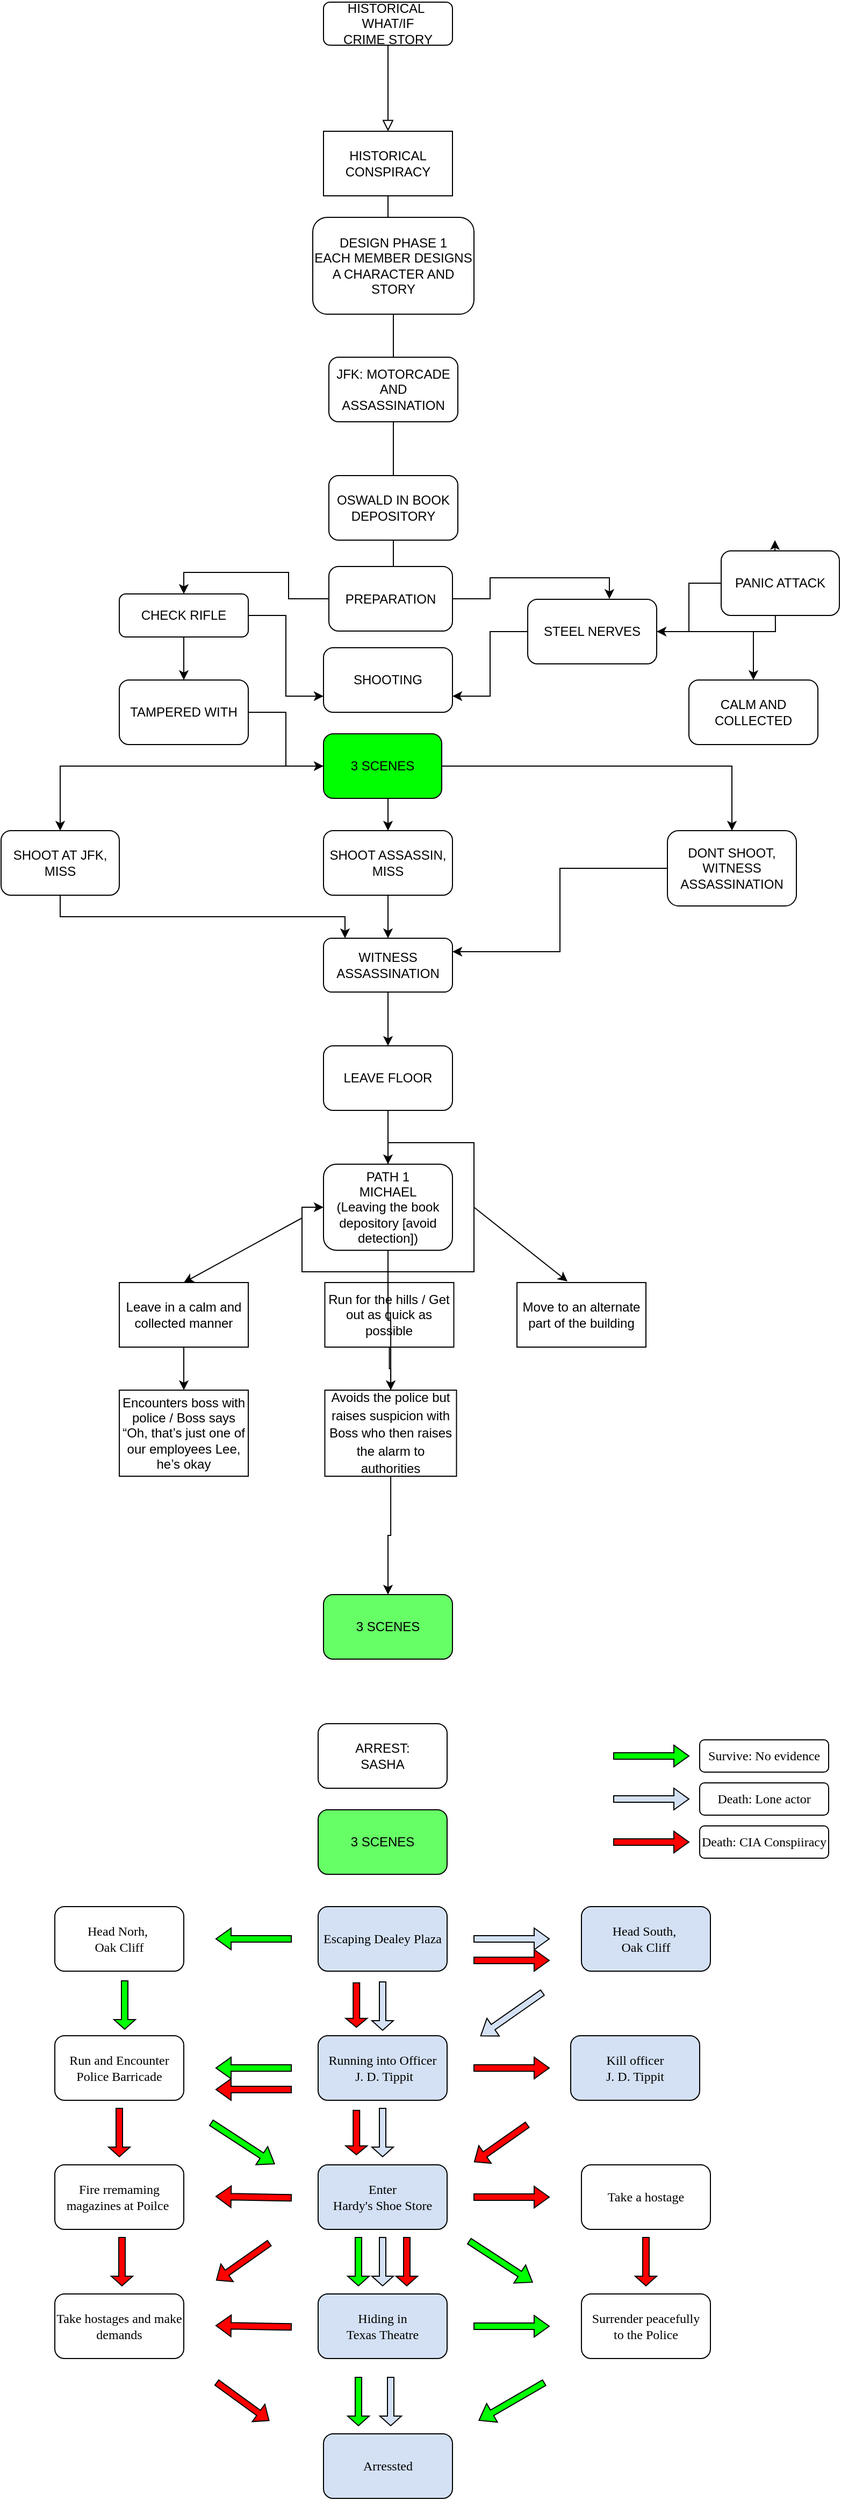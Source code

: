 <mxfile version="14.9.8" type="github">
  <diagram id="C5RBs43oDa-KdzZeNtuy" name="Page-1">
    <mxGraphModel dx="1554" dy="2163" grid="1" gridSize="10" guides="1" tooltips="1" connect="1" arrows="1" fold="1" page="1" pageScale="1" pageWidth="827" pageHeight="1169" math="0" shadow="0">
      <root>
        <mxCell id="WIyWlLk6GJQsqaUBKTNV-0" />
        <mxCell id="WIyWlLk6GJQsqaUBKTNV-1" parent="WIyWlLk6GJQsqaUBKTNV-0" />
        <mxCell id="WIyWlLk6GJQsqaUBKTNV-2" value="" style="rounded=0;html=1;jettySize=auto;orthogonalLoop=1;fontSize=11;endArrow=block;endFill=0;endSize=8;strokeWidth=1;shadow=0;labelBackgroundColor=none;edgeStyle=orthogonalEdgeStyle;" parent="WIyWlLk6GJQsqaUBKTNV-1" source="WIyWlLk6GJQsqaUBKTNV-3" edge="1">
          <mxGeometry relative="1" as="geometry">
            <mxPoint x="384" y="-1040" as="targetPoint" />
          </mxGeometry>
        </mxCell>
        <mxCell id="WIyWlLk6GJQsqaUBKTNV-3" value="HISTORICAL&amp;nbsp;&lt;br&gt;WHAT/IF&lt;br&gt;CRIME STORY" style="rounded=1;whiteSpace=wrap;html=1;fontSize=12;glass=0;strokeWidth=1;shadow=0;" parent="WIyWlLk6GJQsqaUBKTNV-1" vertex="1">
          <mxGeometry x="324" y="-1160" width="120" height="40" as="geometry" />
        </mxCell>
        <mxCell id="eDwzxRTO2weHUJlOFBW0-2" style="edgeStyle=orthogonalEdgeStyle;rounded=0;orthogonalLoop=1;jettySize=auto;html=1;" parent="WIyWlLk6GJQsqaUBKTNV-1" source="eDwzxRTO2weHUJlOFBW0-1" edge="1">
          <mxGeometry relative="1" as="geometry">
            <mxPoint x="384" y="-920" as="targetPoint" />
          </mxGeometry>
        </mxCell>
        <mxCell id="eDwzxRTO2weHUJlOFBW0-1" value="HISTORICAL CONSPIRACY" style="rounded=0;whiteSpace=wrap;html=1;" parent="WIyWlLk6GJQsqaUBKTNV-1" vertex="1">
          <mxGeometry x="324" y="-1040" width="120" height="60" as="geometry" />
        </mxCell>
        <mxCell id="eDwzxRTO2weHUJlOFBW0-7" style="edgeStyle=orthogonalEdgeStyle;rounded=0;orthogonalLoop=1;jettySize=auto;html=1;" parent="WIyWlLk6GJQsqaUBKTNV-1" source="eDwzxRTO2weHUJlOFBW0-3" edge="1">
          <mxGeometry relative="1" as="geometry">
            <mxPoint x="384" y="-790" as="targetPoint" />
            <Array as="points">
              <mxPoint x="389" y="-790" />
            </Array>
          </mxGeometry>
        </mxCell>
        <mxCell id="eDwzxRTO2weHUJlOFBW0-3" value="DESIGN PHASE 1&lt;br&gt;EACH MEMBER DESIGNS A CHARACTER AND STORY" style="rounded=1;whiteSpace=wrap;html=1;" parent="WIyWlLk6GJQsqaUBKTNV-1" vertex="1">
          <mxGeometry x="314" y="-960" width="150" height="90" as="geometry" />
        </mxCell>
        <mxCell id="eDwzxRTO2weHUJlOFBW0-13" style="edgeStyle=orthogonalEdgeStyle;rounded=0;orthogonalLoop=1;jettySize=auto;html=1;" parent="WIyWlLk6GJQsqaUBKTNV-1" edge="1">
          <mxGeometry relative="1" as="geometry">
            <mxPoint x="389" y="-710" as="targetPoint" />
            <mxPoint x="389" y="-790" as="sourcePoint" />
          </mxGeometry>
        </mxCell>
        <mxCell id="eDwzxRTO2weHUJlOFBW0-17" style="edgeStyle=orthogonalEdgeStyle;rounded=0;orthogonalLoop=1;jettySize=auto;html=1;" parent="WIyWlLk6GJQsqaUBKTNV-1" source="eDwzxRTO2weHUJlOFBW0-16" edge="1">
          <mxGeometry relative="1" as="geometry">
            <mxPoint x="389" y="-580" as="targetPoint" />
          </mxGeometry>
        </mxCell>
        <mxCell id="eDwzxRTO2weHUJlOFBW0-16" value="OSWALD IN BOOK DEPOSITORY" style="rounded=1;whiteSpace=wrap;html=1;" parent="WIyWlLk6GJQsqaUBKTNV-1" vertex="1">
          <mxGeometry x="329" y="-720" width="120" height="60" as="geometry" />
        </mxCell>
        <mxCell id="VD_OZxI0I5bTZ68Qy7gw-8" value="JFK: MOTORCADE AND ASSASSINATION" style="rounded=1;whiteSpace=wrap;html=1;" parent="WIyWlLk6GJQsqaUBKTNV-1" vertex="1">
          <mxGeometry x="329" y="-830" width="120" height="60" as="geometry" />
        </mxCell>
        <mxCell id="VD_OZxI0I5bTZ68Qy7gw-28" style="edgeStyle=orthogonalEdgeStyle;rounded=0;orthogonalLoop=1;jettySize=auto;html=1;entryX=1;entryY=0.5;entryDx=0;entryDy=0;" parent="WIyWlLk6GJQsqaUBKTNV-1" edge="1">
          <mxGeometry relative="1" as="geometry">
            <mxPoint x="600" y="630" as="targetPoint" />
            <Array as="points">
              <mxPoint x="540" y="770" />
              <mxPoint x="710" y="770" />
              <mxPoint x="710" y="780" />
              <mxPoint x="780" y="780" />
              <mxPoint x="780" y="630" />
            </Array>
          </mxGeometry>
        </mxCell>
        <mxCell id="VD_OZxI0I5bTZ68Qy7gw-71" style="edgeStyle=orthogonalEdgeStyle;rounded=0;orthogonalLoop=1;jettySize=auto;html=1;startArrow=none;" parent="WIyWlLk6GJQsqaUBKTNV-1" source="sVemYAHSi8w7HTUyPiOQ-9" target="VD_OZxI0I5bTZ68Qy7gw-34" edge="1">
          <mxGeometry relative="1" as="geometry" />
        </mxCell>
        <mxCell id="VD_OZxI0I5bTZ68Qy7gw-29" value="PATH 1&lt;br&gt;MICHAEL &lt;br&gt;(Leaving the book depository [avoid detection])" style="rounded=1;whiteSpace=wrap;html=1;" parent="WIyWlLk6GJQsqaUBKTNV-1" vertex="1">
          <mxGeometry x="324" y="-80" width="120" height="80" as="geometry" />
        </mxCell>
        <mxCell id="VD_OZxI0I5bTZ68Qy7gw-30" value="SHOOTING" style="rounded=1;whiteSpace=wrap;html=1;" parent="WIyWlLk6GJQsqaUBKTNV-1" vertex="1">
          <mxGeometry x="324" y="-560" width="120" height="60" as="geometry" />
        </mxCell>
        <mxCell id="VD_OZxI0I5bTZ68Qy7gw-31" value="ARREST:&lt;br&gt;SASHA" style="rounded=1;whiteSpace=wrap;html=1;" parent="WIyWlLk6GJQsqaUBKTNV-1" vertex="1">
          <mxGeometry x="319" y="440" width="120" height="60" as="geometry" />
        </mxCell>
        <mxCell id="VD_OZxI0I5bTZ68Qy7gw-43" style="edgeStyle=orthogonalEdgeStyle;rounded=0;orthogonalLoop=1;jettySize=auto;html=1;exitX=0.5;exitY=1;exitDx=0;exitDy=0;entryX=0.5;entryY=0;entryDx=0;entryDy=0;" parent="WIyWlLk6GJQsqaUBKTNV-1" source="VD_OZxI0I5bTZ68Qy7gw-32" target="VD_OZxI0I5bTZ68Qy7gw-38" edge="1">
          <mxGeometry relative="1" as="geometry" />
        </mxCell>
        <mxCell id="VD_OZxI0I5bTZ68Qy7gw-44" style="edgeStyle=orthogonalEdgeStyle;rounded=0;orthogonalLoop=1;jettySize=auto;html=1;entryX=0.5;entryY=0;entryDx=0;entryDy=0;" parent="WIyWlLk6GJQsqaUBKTNV-1" source="VD_OZxI0I5bTZ68Qy7gw-32" target="VD_OZxI0I5bTZ68Qy7gw-37" edge="1">
          <mxGeometry relative="1" as="geometry" />
        </mxCell>
        <mxCell id="VD_OZxI0I5bTZ68Qy7gw-45" style="edgeStyle=orthogonalEdgeStyle;rounded=0;orthogonalLoop=1;jettySize=auto;html=1;entryX=0.5;entryY=0;entryDx=0;entryDy=0;" parent="WIyWlLk6GJQsqaUBKTNV-1" source="VD_OZxI0I5bTZ68Qy7gw-32" target="VD_OZxI0I5bTZ68Qy7gw-40" edge="1">
          <mxGeometry relative="1" as="geometry" />
        </mxCell>
        <mxCell id="VD_OZxI0I5bTZ68Qy7gw-32" value="3 SCENES" style="rounded=1;whiteSpace=wrap;html=1;fillColor=#00FF00;" parent="WIyWlLk6GJQsqaUBKTNV-1" vertex="1">
          <mxGeometry x="324" y="-480" width="110" height="60" as="geometry" />
        </mxCell>
        <mxCell id="VD_OZxI0I5bTZ68Qy7gw-33" value="3 SCENES" style="rounded=1;whiteSpace=wrap;html=1;fillColor=#66FF66;" parent="WIyWlLk6GJQsqaUBKTNV-1" vertex="1">
          <mxGeometry x="319" y="520" width="120" height="60" as="geometry" />
        </mxCell>
        <mxCell id="VD_OZxI0I5bTZ68Qy7gw-34" value="3 SCENES" style="rounded=1;whiteSpace=wrap;html=1;fillColor=#66FF66;" parent="WIyWlLk6GJQsqaUBKTNV-1" vertex="1">
          <mxGeometry x="324" y="320" width="120" height="60" as="geometry" />
        </mxCell>
        <mxCell id="VD_OZxI0I5bTZ68Qy7gw-48" style="edgeStyle=orthogonalEdgeStyle;rounded=0;orthogonalLoop=1;jettySize=auto;html=1;" parent="WIyWlLk6GJQsqaUBKTNV-1" source="VD_OZxI0I5bTZ68Qy7gw-37" target="VD_OZxI0I5bTZ68Qy7gw-46" edge="1">
          <mxGeometry relative="1" as="geometry">
            <mxPoint x="84" y="-290" as="targetPoint" />
            <Array as="points">
              <mxPoint x="79" y="-310" />
              <mxPoint x="344" y="-310" />
            </Array>
          </mxGeometry>
        </mxCell>
        <mxCell id="VD_OZxI0I5bTZ68Qy7gw-37" value="SHOOT AT JFK, MISS" style="rounded=1;whiteSpace=wrap;html=1;" parent="WIyWlLk6GJQsqaUBKTNV-1" vertex="1">
          <mxGeometry x="24" y="-390" width="110" height="60" as="geometry" />
        </mxCell>
        <mxCell id="VD_OZxI0I5bTZ68Qy7gw-49" style="edgeStyle=orthogonalEdgeStyle;rounded=0;orthogonalLoop=1;jettySize=auto;html=1;exitX=0.5;exitY=1;exitDx=0;exitDy=0;entryX=0.5;entryY=0;entryDx=0;entryDy=0;" parent="WIyWlLk6GJQsqaUBKTNV-1" source="VD_OZxI0I5bTZ68Qy7gw-38" target="VD_OZxI0I5bTZ68Qy7gw-46" edge="1">
          <mxGeometry relative="1" as="geometry" />
        </mxCell>
        <mxCell id="VD_OZxI0I5bTZ68Qy7gw-38" value="SHOOT ASSASSIN, MISS" style="rounded=1;whiteSpace=wrap;html=1;" parent="WIyWlLk6GJQsqaUBKTNV-1" vertex="1">
          <mxGeometry x="324" y="-390" width="120" height="60" as="geometry" />
        </mxCell>
        <mxCell id="VD_OZxI0I5bTZ68Qy7gw-50" style="edgeStyle=orthogonalEdgeStyle;rounded=0;orthogonalLoop=1;jettySize=auto;html=1;entryX=1;entryY=0.25;entryDx=0;entryDy=0;" parent="WIyWlLk6GJQsqaUBKTNV-1" source="VD_OZxI0I5bTZ68Qy7gw-40" target="VD_OZxI0I5bTZ68Qy7gw-46" edge="1">
          <mxGeometry relative="1" as="geometry" />
        </mxCell>
        <mxCell id="VD_OZxI0I5bTZ68Qy7gw-40" value="DONT SHOOT, WITNESS ASSASSINATION" style="rounded=1;whiteSpace=wrap;html=1;" parent="WIyWlLk6GJQsqaUBKTNV-1" vertex="1">
          <mxGeometry x="644" y="-390" width="120" height="70" as="geometry" />
        </mxCell>
        <mxCell id="VD_OZxI0I5bTZ68Qy7gw-67" style="edgeStyle=orthogonalEdgeStyle;rounded=0;orthogonalLoop=1;jettySize=auto;html=1;" parent="WIyWlLk6GJQsqaUBKTNV-1" source="VD_OZxI0I5bTZ68Qy7gw-46" target="VD_OZxI0I5bTZ68Qy7gw-66" edge="1">
          <mxGeometry relative="1" as="geometry" />
        </mxCell>
        <mxCell id="VD_OZxI0I5bTZ68Qy7gw-46" value="WITNESS ASSASSINATION" style="rounded=1;whiteSpace=wrap;html=1;" parent="WIyWlLk6GJQsqaUBKTNV-1" vertex="1">
          <mxGeometry x="324" y="-290" width="120" height="50" as="geometry" />
        </mxCell>
        <mxCell id="VD_OZxI0I5bTZ68Qy7gw-54" style="edgeStyle=orthogonalEdgeStyle;rounded=0;orthogonalLoop=1;jettySize=auto;html=1;entryX=0.5;entryY=0;entryDx=0;entryDy=0;" parent="WIyWlLk6GJQsqaUBKTNV-1" source="VD_OZxI0I5bTZ68Qy7gw-51" target="VD_OZxI0I5bTZ68Qy7gw-52" edge="1">
          <mxGeometry relative="1" as="geometry" />
        </mxCell>
        <mxCell id="VD_OZxI0I5bTZ68Qy7gw-55" style="edgeStyle=orthogonalEdgeStyle;rounded=0;orthogonalLoop=1;jettySize=auto;html=1;entryX=0.633;entryY=-0.006;entryDx=0;entryDy=0;entryPerimeter=0;" parent="WIyWlLk6GJQsqaUBKTNV-1" source="VD_OZxI0I5bTZ68Qy7gw-51" target="VD_OZxI0I5bTZ68Qy7gw-53" edge="1">
          <mxGeometry relative="1" as="geometry" />
        </mxCell>
        <mxCell id="VD_OZxI0I5bTZ68Qy7gw-51" value="PREPARATION" style="rounded=1;whiteSpace=wrap;html=1;fillColor=#FFFFFF;" parent="WIyWlLk6GJQsqaUBKTNV-1" vertex="1">
          <mxGeometry x="329" y="-635.5" width="115" height="60" as="geometry" />
        </mxCell>
        <mxCell id="VD_OZxI0I5bTZ68Qy7gw-57" style="edgeStyle=orthogonalEdgeStyle;rounded=0;orthogonalLoop=1;jettySize=auto;html=1;entryX=0;entryY=0.75;entryDx=0;entryDy=0;" parent="WIyWlLk6GJQsqaUBKTNV-1" source="VD_OZxI0I5bTZ68Qy7gw-52" target="VD_OZxI0I5bTZ68Qy7gw-30" edge="1">
          <mxGeometry relative="1" as="geometry" />
        </mxCell>
        <mxCell id="VD_OZxI0I5bTZ68Qy7gw-59" style="edgeStyle=orthogonalEdgeStyle;rounded=0;orthogonalLoop=1;jettySize=auto;html=1;entryX=0.5;entryY=0;entryDx=0;entryDy=0;" parent="WIyWlLk6GJQsqaUBKTNV-1" source="VD_OZxI0I5bTZ68Qy7gw-52" target="VD_OZxI0I5bTZ68Qy7gw-58" edge="1">
          <mxGeometry relative="1" as="geometry" />
        </mxCell>
        <mxCell id="VD_OZxI0I5bTZ68Qy7gw-52" value="CHECK RIFLE" style="rounded=1;whiteSpace=wrap;html=1;fillColor=#FFFFFF;" parent="WIyWlLk6GJQsqaUBKTNV-1" vertex="1">
          <mxGeometry x="134" y="-610" width="120" height="40" as="geometry" />
        </mxCell>
        <mxCell id="VD_OZxI0I5bTZ68Qy7gw-56" style="edgeStyle=orthogonalEdgeStyle;rounded=0;orthogonalLoop=1;jettySize=auto;html=1;entryX=1;entryY=0.75;entryDx=0;entryDy=0;" parent="WIyWlLk6GJQsqaUBKTNV-1" source="VD_OZxI0I5bTZ68Qy7gw-53" target="VD_OZxI0I5bTZ68Qy7gw-30" edge="1">
          <mxGeometry relative="1" as="geometry" />
        </mxCell>
        <mxCell id="VD_OZxI0I5bTZ68Qy7gw-64" style="edgeStyle=orthogonalEdgeStyle;rounded=0;orthogonalLoop=1;jettySize=auto;html=1;" parent="WIyWlLk6GJQsqaUBKTNV-1" source="VD_OZxI0I5bTZ68Qy7gw-53" edge="1">
          <mxGeometry relative="1" as="geometry">
            <mxPoint x="744" y="-660" as="targetPoint" />
          </mxGeometry>
        </mxCell>
        <mxCell id="VD_OZxI0I5bTZ68Qy7gw-65" style="edgeStyle=orthogonalEdgeStyle;rounded=0;orthogonalLoop=1;jettySize=auto;html=1;" parent="WIyWlLk6GJQsqaUBKTNV-1" source="VD_OZxI0I5bTZ68Qy7gw-53" target="VD_OZxI0I5bTZ68Qy7gw-62" edge="1">
          <mxGeometry relative="1" as="geometry" />
        </mxCell>
        <mxCell id="VD_OZxI0I5bTZ68Qy7gw-53" value="STEEL NERVES" style="rounded=1;whiteSpace=wrap;html=1;fillColor=#FFFFFF;" parent="WIyWlLk6GJQsqaUBKTNV-1" vertex="1">
          <mxGeometry x="514" y="-605" width="120" height="60" as="geometry" />
        </mxCell>
        <mxCell id="VD_OZxI0I5bTZ68Qy7gw-60" style="edgeStyle=orthogonalEdgeStyle;rounded=0;orthogonalLoop=1;jettySize=auto;html=1;entryX=0;entryY=0.5;entryDx=0;entryDy=0;" parent="WIyWlLk6GJQsqaUBKTNV-1" source="VD_OZxI0I5bTZ68Qy7gw-58" target="VD_OZxI0I5bTZ68Qy7gw-32" edge="1">
          <mxGeometry relative="1" as="geometry" />
        </mxCell>
        <mxCell id="VD_OZxI0I5bTZ68Qy7gw-58" value="TAMPERED WITH" style="rounded=1;whiteSpace=wrap;html=1;fillColor=#FFFFFF;" parent="WIyWlLk6GJQsqaUBKTNV-1" vertex="1">
          <mxGeometry x="134" y="-530" width="120" height="60" as="geometry" />
        </mxCell>
        <mxCell id="VD_OZxI0I5bTZ68Qy7gw-63" style="edgeStyle=orthogonalEdgeStyle;rounded=0;orthogonalLoop=1;jettySize=auto;html=1;entryX=1;entryY=0.5;entryDx=0;entryDy=0;" parent="WIyWlLk6GJQsqaUBKTNV-1" source="VD_OZxI0I5bTZ68Qy7gw-61" target="VD_OZxI0I5bTZ68Qy7gw-53" edge="1">
          <mxGeometry relative="1" as="geometry" />
        </mxCell>
        <mxCell id="VD_OZxI0I5bTZ68Qy7gw-61" value="PANIC ATTACK" style="rounded=1;whiteSpace=wrap;html=1;fillColor=#FFFFFF;" parent="WIyWlLk6GJQsqaUBKTNV-1" vertex="1">
          <mxGeometry x="694" y="-650" width="110" height="60" as="geometry" />
        </mxCell>
        <mxCell id="VD_OZxI0I5bTZ68Qy7gw-62" value="CALM AND COLLECTED" style="rounded=1;whiteSpace=wrap;html=1;fillColor=#FFFFFF;" parent="WIyWlLk6GJQsqaUBKTNV-1" vertex="1">
          <mxGeometry x="664" y="-530" width="120" height="60" as="geometry" />
        </mxCell>
        <mxCell id="VD_OZxI0I5bTZ68Qy7gw-68" style="edgeStyle=orthogonalEdgeStyle;rounded=0;orthogonalLoop=1;jettySize=auto;html=1;entryX=0.5;entryY=0;entryDx=0;entryDy=0;" parent="WIyWlLk6GJQsqaUBKTNV-1" source="VD_OZxI0I5bTZ68Qy7gw-66" target="VD_OZxI0I5bTZ68Qy7gw-29" edge="1">
          <mxGeometry relative="1" as="geometry" />
        </mxCell>
        <mxCell id="VD_OZxI0I5bTZ68Qy7gw-66" value="LEAVE FLOOR" style="rounded=1;whiteSpace=wrap;html=1;fillColor=#FFFFFF;" parent="WIyWlLk6GJQsqaUBKTNV-1" vertex="1">
          <mxGeometry x="324" y="-190" width="120" height="60" as="geometry" />
        </mxCell>
        <mxCell id="sVemYAHSi8w7HTUyPiOQ-0" value="Leave in a calm and collected manner" style="rounded=0;whiteSpace=wrap;html=1;" parent="WIyWlLk6GJQsqaUBKTNV-1" vertex="1">
          <mxGeometry x="134" y="30" width="120" height="60" as="geometry" />
        </mxCell>
        <mxCell id="sVemYAHSi8w7HTUyPiOQ-11" value="" style="edgeStyle=orthogonalEdgeStyle;rounded=0;orthogonalLoop=1;jettySize=auto;html=1;" parent="WIyWlLk6GJQsqaUBKTNV-1" source="sVemYAHSi8w7HTUyPiOQ-1" target="sVemYAHSi8w7HTUyPiOQ-9" edge="1">
          <mxGeometry relative="1" as="geometry" />
        </mxCell>
        <mxCell id="sVemYAHSi8w7HTUyPiOQ-1" value="Run for the hills / Get out as quick as possible" style="rounded=0;whiteSpace=wrap;html=1;" parent="WIyWlLk6GJQsqaUBKTNV-1" vertex="1">
          <mxGeometry x="325.25" y="30" width="120" height="60" as="geometry" />
        </mxCell>
        <mxCell id="sVemYAHSi8w7HTUyPiOQ-2" value="Move to an alternate part of the building" style="rounded=0;whiteSpace=wrap;html=1;" parent="WIyWlLk6GJQsqaUBKTNV-1" vertex="1">
          <mxGeometry x="504" y="30" width="120" height="60" as="geometry" />
        </mxCell>
        <mxCell id="sVemYAHSi8w7HTUyPiOQ-3" value="&lt;font style=&quot;font-size: 12px&quot;&gt;&lt;b style=&quot;font-weight: normal&quot; id=&quot;docs-internal-guid-0d5b35a1-7fff-3c9c-e972-940c676d5d1a&quot;&gt;&lt;span style=&quot;font-family: &amp;#34;arial&amp;#34; ; color: rgb(0 , 0 , 0) ; background-color: transparent ; font-weight: 400 ; font-style: normal ; font-variant: normal ; text-decoration: none ; vertical-align: baseline&quot;&gt;Encounters boss with police / Boss says “Oh, that’s just one of our employees Lee, he’s okay&lt;/span&gt;&lt;/b&gt;&lt;br&gt;&lt;/font&gt;" style="rounded=0;whiteSpace=wrap;html=1;" parent="WIyWlLk6GJQsqaUBKTNV-1" vertex="1">
          <mxGeometry x="134" y="130" width="120" height="80" as="geometry" />
        </mxCell>
        <mxCell id="qyjDhQYYs3X6qJy0yQB4-0" value="Escaping Dealey Plaza" style="rounded=1;whiteSpace=wrap;html=1;fontFamily=Times New Roman;fillColor=#D4E1F5;" parent="WIyWlLk6GJQsqaUBKTNV-1" vertex="1">
          <mxGeometry x="319" y="610" width="120" height="60" as="geometry" />
        </mxCell>
        <mxCell id="sVemYAHSi8w7HTUyPiOQ-4" value="" style="endArrow=classic;html=1;" parent="WIyWlLk6GJQsqaUBKTNV-1" edge="1">
          <mxGeometry width="50" height="50" relative="1" as="geometry">
            <mxPoint x="304" y="-30" as="sourcePoint" />
            <mxPoint x="194" y="30" as="targetPoint" />
          </mxGeometry>
        </mxCell>
        <mxCell id="qyjDhQYYs3X6qJy0yQB4-1" value="Running into Officer &lt;br&gt;&amp;nbsp;J. D. Tippit" style="rounded=1;whiteSpace=wrap;html=1;fontFamily=Times New Roman;labelBorderColor=none;fillColor=#D4E1F5;" parent="WIyWlLk6GJQsqaUBKTNV-1" vertex="1">
          <mxGeometry x="319" y="730" width="120" height="60" as="geometry" />
        </mxCell>
        <mxCell id="sVemYAHSi8w7HTUyPiOQ-6" value="" style="endArrow=classic;html=1;entryX=0.392;entryY=-0.017;entryDx=0;entryDy=0;entryPerimeter=0;" parent="WIyWlLk6GJQsqaUBKTNV-1" target="sVemYAHSi8w7HTUyPiOQ-2" edge="1">
          <mxGeometry width="50" height="50" relative="1" as="geometry">
            <mxPoint x="464" y="-40" as="sourcePoint" />
            <mxPoint x="544" y="-50" as="targetPoint" />
            <Array as="points" />
          </mxGeometry>
        </mxCell>
        <mxCell id="qyjDhQYYs3X6qJy0yQB4-2" value="Head South,&amp;nbsp;&lt;br&gt;Oak Cliff" style="rounded=1;whiteSpace=wrap;html=1;fontFamily=Times New Roman;fillColor=#D4E1F5;" parent="WIyWlLk6GJQsqaUBKTNV-1" vertex="1">
          <mxGeometry x="564" y="610" width="120" height="60" as="geometry" />
        </mxCell>
        <mxCell id="sVemYAHSi8w7HTUyPiOQ-7" value="" style="endArrow=classic;html=1;exitX=0.5;exitY=1;exitDx=0;exitDy=0;" parent="WIyWlLk6GJQsqaUBKTNV-1" source="sVemYAHSi8w7HTUyPiOQ-0" target="sVemYAHSi8w7HTUyPiOQ-3" edge="1">
          <mxGeometry width="50" height="50" relative="1" as="geometry">
            <mxPoint x="169" y="130" as="sourcePoint" />
            <mxPoint x="219" y="80" as="targetPoint" />
          </mxGeometry>
        </mxCell>
        <mxCell id="qyjDhQYYs3X6qJy0yQB4-3" value="Head Norh,&amp;nbsp;&lt;br&gt;Oak Cliff" style="rounded=1;whiteSpace=wrap;html=1;fontFamily=Times New Roman;" parent="WIyWlLk6GJQsqaUBKTNV-1" vertex="1">
          <mxGeometry x="74" y="610" width="120" height="60" as="geometry" />
        </mxCell>
        <mxCell id="sVemYAHSi8w7HTUyPiOQ-8" style="edgeStyle=orthogonalEdgeStyle;rounded=0;orthogonalLoop=1;jettySize=auto;html=1;entryX=0;entryY=0.5;entryDx=0;entryDy=0;" parent="WIyWlLk6GJQsqaUBKTNV-1" source="VD_OZxI0I5bTZ68Qy7gw-29" target="VD_OZxI0I5bTZ68Qy7gw-29" edge="1">
          <mxGeometry relative="1" as="geometry" />
        </mxCell>
        <mxCell id="qyjDhQYYs3X6qJy0yQB4-4" value="Kill officer &lt;br&gt;J. D. Tippit" style="rounded=1;whiteSpace=wrap;html=1;fontFamily=Times New Roman;fillColor=#D4E1F5;" parent="WIyWlLk6GJQsqaUBKTNV-1" vertex="1">
          <mxGeometry x="554" y="730" width="120" height="60" as="geometry" />
        </mxCell>
        <mxCell id="sVemYAHSi8w7HTUyPiOQ-9" value="&lt;br&gt;&lt;br&gt;&lt;b style=&quot;font-weight: normal&quot; id=&quot;docs-internal-guid-cddb31db-7fff-5d44-6d3c-6f6b44e59d40&quot;&gt;&lt;p dir=&quot;ltr&quot; style=&quot;line-height: 1.38 ; margin-top: 0pt ; margin-bottom: 0pt&quot;&gt;&lt;span style=&quot;font-family: &amp;#34;arial&amp;#34; ; color: rgb(0 , 0 , 0) ; background-color: transparent ; font-weight: 400 ; font-style: normal ; font-variant: normal ; text-decoration: none ; vertical-align: baseline&quot;&gt;&lt;font style=&quot;font-size: 12px&quot;&gt;Avoids the police but raises suspicion with Boss who then raises the alarm to authorities&lt;/font&gt;&lt;/span&gt;&lt;/p&gt;&lt;/b&gt;&lt;br class=&quot;Apple-interchange-newline&quot;&gt;&lt;br&gt;" style="rounded=0;whiteSpace=wrap;html=1;" parent="WIyWlLk6GJQsqaUBKTNV-1" vertex="1">
          <mxGeometry x="325.25" y="130" width="122.5" height="80" as="geometry" />
        </mxCell>
        <mxCell id="qyjDhQYYs3X6qJy0yQB4-5" value="Run and Encounter Police Barricade" style="rounded=1;whiteSpace=wrap;html=1;fontFamily=Times New Roman;" parent="WIyWlLk6GJQsqaUBKTNV-1" vertex="1">
          <mxGeometry x="74" y="730" width="120" height="60" as="geometry" />
        </mxCell>
        <mxCell id="sVemYAHSi8w7HTUyPiOQ-10" value="" style="edgeStyle=orthogonalEdgeStyle;rounded=0;orthogonalLoop=1;jettySize=auto;html=1;endArrow=none;" parent="WIyWlLk6GJQsqaUBKTNV-1" source="VD_OZxI0I5bTZ68Qy7gw-29" target="sVemYAHSi8w7HTUyPiOQ-9" edge="1">
          <mxGeometry relative="1" as="geometry">
            <mxPoint x="384" as="sourcePoint" />
            <mxPoint x="384" y="320" as="targetPoint" />
          </mxGeometry>
        </mxCell>
        <mxCell id="qyjDhQYYs3X6qJy0yQB4-6" value="Hiding in &lt;br&gt;Texas Theatre" style="rounded=1;whiteSpace=wrap;html=1;fontFamily=Times New Roman;fillColor=#D4E1F5;" parent="WIyWlLk6GJQsqaUBKTNV-1" vertex="1">
          <mxGeometry x="319" y="970" width="120" height="60" as="geometry" />
        </mxCell>
        <mxCell id="qyjDhQYYs3X6qJy0yQB4-7" value="Enter&lt;br&gt;Hardy&#39;s Shoe Store" style="rounded=1;whiteSpace=wrap;html=1;fontFamily=Times New Roman;fillColor=#D4E1F5;" parent="WIyWlLk6GJQsqaUBKTNV-1" vertex="1">
          <mxGeometry x="319" y="850" width="120" height="60" as="geometry" />
        </mxCell>
        <mxCell id="qyjDhQYYs3X6qJy0yQB4-8" value="Take a hostage" style="rounded=1;whiteSpace=wrap;html=1;fontFamily=Times New Roman;" parent="WIyWlLk6GJQsqaUBKTNV-1" vertex="1">
          <mxGeometry x="564" y="850" width="120" height="60" as="geometry" />
        </mxCell>
        <mxCell id="qyjDhQYYs3X6qJy0yQB4-9" value="Fire rremaming &lt;br&gt;magazines at Poilce&amp;nbsp;" style="rounded=1;whiteSpace=wrap;html=1;fontFamily=Times New Roman;" parent="WIyWlLk6GJQsqaUBKTNV-1" vertex="1">
          <mxGeometry x="74" y="850" width="120" height="60" as="geometry" />
        </mxCell>
        <mxCell id="qyjDhQYYs3X6qJy0yQB4-10" value="Arressted" style="rounded=1;whiteSpace=wrap;html=1;fontFamily=Times New Roman;fillColor=#D4E1F5;" parent="WIyWlLk6GJQsqaUBKTNV-1" vertex="1">
          <mxGeometry x="324" y="1100" width="120" height="60" as="geometry" />
        </mxCell>
        <mxCell id="qyjDhQYYs3X6qJy0yQB4-11" value="Surrender peacefully&lt;br&gt;to the Police" style="rounded=1;whiteSpace=wrap;html=1;fontFamily=Times New Roman;" parent="WIyWlLk6GJQsqaUBKTNV-1" vertex="1">
          <mxGeometry x="564" y="970" width="120" height="60" as="geometry" />
        </mxCell>
        <mxCell id="qyjDhQYYs3X6qJy0yQB4-12" value="Take hostages and make demands" style="rounded=1;whiteSpace=wrap;html=1;fontFamily=Times New Roman;" parent="WIyWlLk6GJQsqaUBKTNV-1" vertex="1">
          <mxGeometry x="74" y="970" width="120" height="60" as="geometry" />
        </mxCell>
        <mxCell id="qyjDhQYYs3X6qJy0yQB4-14" value="" style="shape=singleArrow;whiteSpace=wrap;html=1;fontFamily=Times New Roman;fillColor=#D4E1F5;" parent="WIyWlLk6GJQsqaUBKTNV-1" vertex="1">
          <mxGeometry x="464" y="630" width="70" height="20" as="geometry" />
        </mxCell>
        <mxCell id="qyjDhQYYs3X6qJy0yQB4-16" value="" style="shape=singleArrow;whiteSpace=wrap;html=1;fontFamily=Times New Roman;fillColor=#D4E1F5;rotation=-215;" parent="WIyWlLk6GJQsqaUBKTNV-1" vertex="1">
          <mxGeometry x="464" y="700" width="70" height="20" as="geometry" />
        </mxCell>
        <mxCell id="qyjDhQYYs3X6qJy0yQB4-17" value="" style="shape=singleArrow;whiteSpace=wrap;html=1;fontFamily=Times New Roman;fillColor=#D4E1F5;rotation=90;" parent="WIyWlLk6GJQsqaUBKTNV-1" vertex="1">
          <mxGeometry x="356.5" y="692.5" width="45" height="20" as="geometry" />
        </mxCell>
        <mxCell id="qyjDhQYYs3X6qJy0yQB4-18" value="" style="shape=singleArrow;whiteSpace=wrap;html=1;fontFamily=Times New Roman;fillColor=#D4E1F5;rotation=90;" parent="WIyWlLk6GJQsqaUBKTNV-1" vertex="1">
          <mxGeometry x="356.5" y="810" width="45" height="20" as="geometry" />
        </mxCell>
        <mxCell id="qyjDhQYYs3X6qJy0yQB4-19" value="" style="shape=singleArrow;whiteSpace=wrap;html=1;fontFamily=Times New Roman;fillColor=#D4E1F5;rotation=90;" parent="WIyWlLk6GJQsqaUBKTNV-1" vertex="1">
          <mxGeometry x="356.5" y="930" width="45" height="20" as="geometry" />
        </mxCell>
        <mxCell id="qyjDhQYYs3X6qJy0yQB4-20" value="" style="shape=singleArrow;whiteSpace=wrap;html=1;fontFamily=Times New Roman;fillColor=#D4E1F5;rotation=90;" parent="WIyWlLk6GJQsqaUBKTNV-1" vertex="1">
          <mxGeometry x="364" y="1060" width="45" height="20" as="geometry" />
        </mxCell>
        <mxCell id="qyjDhQYYs3X6qJy0yQB4-21" value="" style="shape=singleArrow;whiteSpace=wrap;html=1;fontFamily=Times New Roman;fillColor=#FF0000;rotation=-179;" parent="WIyWlLk6GJQsqaUBKTNV-1" vertex="1">
          <mxGeometry x="224" y="870" width="70" height="20" as="geometry" />
        </mxCell>
        <mxCell id="qyjDhQYYs3X6qJy0yQB4-23" value="" style="shape=singleArrow;whiteSpace=wrap;html=1;fontFamily=Times New Roman;fillColor=#FF0000;rotation=90;" parent="WIyWlLk6GJQsqaUBKTNV-1" vertex="1">
          <mxGeometry x="114" y="930" width="45" height="20" as="geometry" />
        </mxCell>
        <mxCell id="qyjDhQYYs3X6qJy0yQB4-24" value="" style="shape=singleArrow;whiteSpace=wrap;html=1;fontFamily=Times New Roman;fillColor=#FF0000;" parent="WIyWlLk6GJQsqaUBKTNV-1" vertex="1">
          <mxGeometry x="464" y="870" width="70" height="20" as="geometry" />
        </mxCell>
        <mxCell id="qyjDhQYYs3X6qJy0yQB4-25" value="" style="shape=singleArrow;whiteSpace=wrap;html=1;fontFamily=Times New Roman;fillColor=#FF0000;" parent="WIyWlLk6GJQsqaUBKTNV-1" vertex="1">
          <mxGeometry x="594" y="540" width="70" height="20" as="geometry" />
        </mxCell>
        <mxCell id="qyjDhQYYs3X6qJy0yQB4-26" value="" style="shape=singleArrow;whiteSpace=wrap;html=1;fontFamily=Times New Roman;fillColor=#00FF00;" parent="WIyWlLk6GJQsqaUBKTNV-1" vertex="1">
          <mxGeometry x="594" y="460" width="70" height="20" as="geometry" />
        </mxCell>
        <mxCell id="qyjDhQYYs3X6qJy0yQB4-27" value="" style="shape=singleArrow;whiteSpace=wrap;html=1;fontFamily=Times New Roman;fillColor=#D4E1F5;" parent="WIyWlLk6GJQsqaUBKTNV-1" vertex="1">
          <mxGeometry x="594" y="500" width="70" height="20" as="geometry" />
        </mxCell>
        <mxCell id="qyjDhQYYs3X6qJy0yQB4-30" value="Survive: No evidence" style="rounded=1;whiteSpace=wrap;html=1;fontFamily=Times New Roman;fillColor=none;" parent="WIyWlLk6GJQsqaUBKTNV-1" vertex="1">
          <mxGeometry x="674" y="455" width="120" height="30" as="geometry" />
        </mxCell>
        <mxCell id="qyjDhQYYs3X6qJy0yQB4-31" value="Death: Lone actor" style="rounded=1;whiteSpace=wrap;html=1;fontFamily=Times New Roman;fillColor=none;" parent="WIyWlLk6GJQsqaUBKTNV-1" vertex="1">
          <mxGeometry x="674" y="495" width="120" height="30" as="geometry" />
        </mxCell>
        <mxCell id="qyjDhQYYs3X6qJy0yQB4-32" value="Death: CIA Conspiiracy" style="rounded=1;whiteSpace=wrap;html=1;fontFamily=Times New Roman;fillColor=none;" parent="WIyWlLk6GJQsqaUBKTNV-1" vertex="1">
          <mxGeometry x="674" y="535" width="120" height="30" as="geometry" />
        </mxCell>
        <mxCell id="qyjDhQYYs3X6qJy0yQB4-33" value="" style="shape=singleArrow;whiteSpace=wrap;html=1;fontFamily=Times New Roman;fillColor=#00FF00;rotation=-180;" parent="WIyWlLk6GJQsqaUBKTNV-1" vertex="1">
          <mxGeometry x="224" y="630" width="70" height="20" as="geometry" />
        </mxCell>
        <mxCell id="qyjDhQYYs3X6qJy0yQB4-34" value="" style="shape=singleArrow;whiteSpace=wrap;html=1;fontFamily=Times New Roman;fillColor=#00FF00;rotation=90;" parent="WIyWlLk6GJQsqaUBKTNV-1" vertex="1">
          <mxGeometry x="116.5" y="691.5" width="45" height="20" as="geometry" />
        </mxCell>
        <mxCell id="qyjDhQYYs3X6qJy0yQB4-35" value="" style="shape=singleArrow;whiteSpace=wrap;html=1;fontFamily=Times New Roman;fillColor=#00FF00;rotation=-180;" parent="WIyWlLk6GJQsqaUBKTNV-1" vertex="1">
          <mxGeometry x="224" y="750" width="70" height="20" as="geometry" />
        </mxCell>
        <mxCell id="qyjDhQYYs3X6qJy0yQB4-36" value="" style="shape=singleArrow;whiteSpace=wrap;html=1;fontFamily=Times New Roman;fillColor=#00FF00;rotation=0;" parent="WIyWlLk6GJQsqaUBKTNV-1" vertex="1">
          <mxGeometry x="464" y="990" width="70" height="20" as="geometry" />
        </mxCell>
        <mxCell id="qyjDhQYYs3X6qJy0yQB4-37" value="" style="shape=singleArrow;whiteSpace=wrap;html=1;fontFamily=Times New Roman;fillColor=#00FF00;rotation=33;" parent="WIyWlLk6GJQsqaUBKTNV-1" vertex="1">
          <mxGeometry x="214" y="820" width="70" height="20" as="geometry" />
        </mxCell>
        <mxCell id="qyjDhQYYs3X6qJy0yQB4-38" value="" style="shape=singleArrow;whiteSpace=wrap;html=1;fontFamily=Times New Roman;fillColor=#00FF00;rotation=33;" parent="WIyWlLk6GJQsqaUBKTNV-1" vertex="1">
          <mxGeometry x="454" y="930" width="70" height="20" as="geometry" />
        </mxCell>
        <mxCell id="qyjDhQYYs3X6qJy0yQB4-39" value="" style="shape=singleArrow;whiteSpace=wrap;html=1;fontFamily=Times New Roman;fillColor=#00FF00;rotation=-210;" parent="WIyWlLk6GJQsqaUBKTNV-1" vertex="1">
          <mxGeometry x="464" y="1060" width="70" height="20" as="geometry" />
        </mxCell>
        <mxCell id="qyjDhQYYs3X6qJy0yQB4-41" value="" style="shape=singleArrow;whiteSpace=wrap;html=1;fontFamily=Times New Roman;fillColor=#00FF00;rotation=90;" parent="WIyWlLk6GJQsqaUBKTNV-1" vertex="1">
          <mxGeometry x="334" y="930" width="45" height="20" as="geometry" />
        </mxCell>
        <mxCell id="qyjDhQYYs3X6qJy0yQB4-42" value="" style="shape=singleArrow;whiteSpace=wrap;html=1;fontFamily=Times New Roman;fillColor=#00FF00;rotation=90;" parent="WIyWlLk6GJQsqaUBKTNV-1" vertex="1">
          <mxGeometry x="334" y="1060" width="45" height="20" as="geometry" />
        </mxCell>
        <mxCell id="qyjDhQYYs3X6qJy0yQB4-43" value="" style="shape=singleArrow;whiteSpace=wrap;html=1;fontFamily=Times New Roman;fillColor=#FF0000;" parent="WIyWlLk6GJQsqaUBKTNV-1" vertex="1">
          <mxGeometry x="464" y="650" width="70" height="20" as="geometry" />
        </mxCell>
        <mxCell id="qyjDhQYYs3X6qJy0yQB4-44" value="" style="shape=singleArrow;whiteSpace=wrap;html=1;fontFamily=Times New Roman;fillColor=#FF0000;" parent="WIyWlLk6GJQsqaUBKTNV-1" vertex="1">
          <mxGeometry x="464" y="750" width="70" height="20" as="geometry" />
        </mxCell>
        <mxCell id="qyjDhQYYs3X6qJy0yQB4-45" value="" style="shape=singleArrow;whiteSpace=wrap;html=1;fontFamily=Times New Roman;fillColor=#FF0000;rotation=90;" parent="WIyWlLk6GJQsqaUBKTNV-1" vertex="1">
          <mxGeometry x="334" y="691.5" width="41.25" height="20" as="geometry" />
        </mxCell>
        <mxCell id="qyjDhQYYs3X6qJy0yQB4-46" value="" style="shape=singleArrow;whiteSpace=wrap;html=1;fontFamily=Times New Roman;fillColor=#FF0000;rotation=90;" parent="WIyWlLk6GJQsqaUBKTNV-1" vertex="1">
          <mxGeometry x="334" y="810" width="41.25" height="20" as="geometry" />
        </mxCell>
        <mxCell id="qyjDhQYYs3X6qJy0yQB4-47" value="" style="shape=singleArrow;whiteSpace=wrap;html=1;fontFamily=Times New Roman;fillColor=#FF0000;rotation=-215;" parent="WIyWlLk6GJQsqaUBKTNV-1" vertex="1">
          <mxGeometry x="459" y="820" width="60" height="20" as="geometry" />
        </mxCell>
        <mxCell id="qyjDhQYYs3X6qJy0yQB4-48" value="" style="shape=singleArrow;whiteSpace=wrap;html=1;fontFamily=Times New Roman;fillColor=#FF0000;rotation=-215;" parent="WIyWlLk6GJQsqaUBKTNV-1" vertex="1">
          <mxGeometry x="219" y="930" width="60" height="20" as="geometry" />
        </mxCell>
        <mxCell id="qyjDhQYYs3X6qJy0yQB4-49" value="" style="shape=singleArrow;whiteSpace=wrap;html=1;fontFamily=Times New Roman;fillColor=#FF0000;rotation=36;" parent="WIyWlLk6GJQsqaUBKTNV-1" vertex="1">
          <mxGeometry x="219" y="1060" width="60" height="20" as="geometry" />
        </mxCell>
        <mxCell id="qyjDhQYYs3X6qJy0yQB4-50" value="" style="shape=singleArrow;whiteSpace=wrap;html=1;fontFamily=Times New Roman;fillColor=#FF0000;rotation=90;" parent="WIyWlLk6GJQsqaUBKTNV-1" vertex="1">
          <mxGeometry x="601.5" y="930" width="45" height="20" as="geometry" />
        </mxCell>
        <mxCell id="qyjDhQYYs3X6qJy0yQB4-51" value="" style="shape=singleArrow;whiteSpace=wrap;html=1;fontFamily=Times New Roman;fillColor=#FF0000;rotation=90;" parent="WIyWlLk6GJQsqaUBKTNV-1" vertex="1">
          <mxGeometry x="379" y="930" width="45" height="20" as="geometry" />
        </mxCell>
        <mxCell id="qyjDhQYYs3X6qJy0yQB4-52" value="" style="shape=singleArrow;whiteSpace=wrap;html=1;fontFamily=Times New Roman;fillColor=#FF0000;rotation=-179;" parent="WIyWlLk6GJQsqaUBKTNV-1" vertex="1">
          <mxGeometry x="224" y="990" width="70" height="20" as="geometry" />
        </mxCell>
        <mxCell id="qyjDhQYYs3X6qJy0yQB4-53" value="" style="shape=singleArrow;whiteSpace=wrap;html=1;fontFamily=Times New Roman;fillColor=#FF0000;rotation=90;" parent="WIyWlLk6GJQsqaUBKTNV-1" vertex="1">
          <mxGeometry x="111.5" y="810" width="45" height="20" as="geometry" />
        </mxCell>
        <mxCell id="qyjDhQYYs3X6qJy0yQB4-54" value="" style="shape=singleArrow;whiteSpace=wrap;html=1;fontFamily=Times New Roman;fillColor=#FF0000;rotation=-180;" parent="WIyWlLk6GJQsqaUBKTNV-1" vertex="1">
          <mxGeometry x="224" y="770" width="70" height="20" as="geometry" />
        </mxCell>
      </root>
    </mxGraphModel>
  </diagram>
</mxfile>
